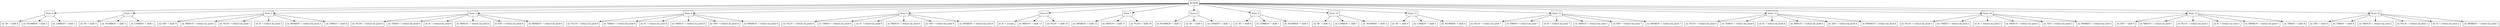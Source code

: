 digraph ACTION_TABLE {
  node [shape=box];
  root [label="ACTION"];
  "state0" [label="State 0"];
  root -> "state0";
  "state0_ID" [label="on 'ID' → shift 4"];
  "state0" -> "state0_ID";
  "state0_NUMBER" [label="on 'NUMBER' → shift 5"];
  "state0" -> "state0_NUMBER";
  "state0_LPAREN" [label="on 'LPAREN' → shift 1"];
  "state0" -> "state0_LPAREN";
  "state1" [label="State 1"];
  root -> "state1";
  "state1_ID" [label="on 'ID' → shift 4"];
  "state1" -> "state1_ID";
  "state1_NUMBER" [label="on 'NUMBER' → shift 5"];
  "state1" -> "state1_NUMBER";
  "state1_LPAREN" [label="on 'LPAREN' → shift 1"];
  "state1" -> "state1_LPAREN";
  "state2" [label="State 2"];
  root -> "state2";
  "state2_DIV" [label="on 'DIV' → shift 9"];
  "state2" -> "state2_DIV";
  "state2_MINUS" [label="on 'MINUS' → reduce by prod 3"];
  "state2" -> "state2_MINUS";
  "state2_PLUS" [label="on 'PLUS' → reduce by prod 3"];
  "state2" -> "state2_PLUS";
  "state2__" [label="on '$' → reduce by prod 3"];
  "state2" -> "state2__";
  "state2_RPAREN" [label="on 'RPAREN' → reduce by prod 3"];
  "state2" -> "state2_RPAREN";
  "state2_TIMES" [label="on 'TIMES' → shift 8"];
  "state2" -> "state2_TIMES";
  "state3" [label="State 3"];
  root -> "state3";
  "state3_PLUS" [label="on 'PLUS' → reduce by prod 6"];
  "state3" -> "state3_PLUS";
  "state3_TIMES" [label="on 'TIMES' → reduce by prod 6"];
  "state3" -> "state3_TIMES";
  "state3__" [label="on '$' → reduce by prod 6"];
  "state3" -> "state3__";
  "state3_MINUS" [label="on 'MINUS' → reduce by prod 6"];
  "state3" -> "state3_MINUS";
  "state3_DIV" [label="on 'DIV' → reduce by prod 6"];
  "state3" -> "state3_DIV";
  "state3_RPAREN" [label="on 'RPAREN' → reduce by prod 6"];
  "state3" -> "state3_RPAREN";
  "state4" [label="State 4"];
  root -> "state4";
  "state4_PLUS" [label="on 'PLUS' → reduce by prod 8"];
  "state4" -> "state4_PLUS";
  "state4_TIMES" [label="on 'TIMES' → reduce by prod 8"];
  "state4" -> "state4_TIMES";
  "state4__" [label="on '$' → reduce by prod 8"];
  "state4" -> "state4__";
  "state4_MINUS" [label="on 'MINUS' → reduce by prod 8"];
  "state4" -> "state4_MINUS";
  "state4_DIV" [label="on 'DIV' → reduce by prod 8"];
  "state4" -> "state4_DIV";
  "state4_RPAREN" [label="on 'RPAREN' → reduce by prod 8"];
  "state4" -> "state4_RPAREN";
  "state5" [label="State 5"];
  root -> "state5";
  "state5_PLUS" [label="on 'PLUS' → reduce by prod 9"];
  "state5" -> "state5_PLUS";
  "state5_TIMES" [label="on 'TIMES' → reduce by prod 9"];
  "state5" -> "state5_TIMES";
  "state5__" [label="on '$' → reduce by prod 9"];
  "state5" -> "state5__";
  "state5_MINUS" [label="on 'MINUS' → reduce by prod 9"];
  "state5" -> "state5_MINUS";
  "state5_DIV" [label="on 'DIV' → reduce by prod 9"];
  "state5" -> "state5_DIV";
  "state5_RPAREN" [label="on 'RPAREN' → reduce by prod 9"];
  "state5" -> "state5_RPAREN";
  "state6" [label="State 6"];
  root -> "state6";
  "state6__" [label="on '$' → accept"];
  "state6" -> "state6__";
  "state6_MINUS" [label="on 'MINUS' → shift 11"];
  "state6" -> "state6_MINUS";
  "state6_PLUS" [label="on 'PLUS' → shift 10"];
  "state6" -> "state6_PLUS";
  "state7" [label="State 7"];
  root -> "state7";
  "state7_RPAREN" [label="on 'RPAREN' → shift 12"];
  "state7" -> "state7_RPAREN";
  "state7_MINUS" [label="on 'MINUS' → shift 11"];
  "state7" -> "state7_MINUS";
  "state7_PLUS" [label="on 'PLUS' → shift 10"];
  "state7" -> "state7_PLUS";
  "state8" [label="State 8"];
  root -> "state8";
  "state8_NUMBER" [label="on 'NUMBER' → shift 5"];
  "state8" -> "state8_NUMBER";
  "state8_ID" [label="on 'ID' → shift 4"];
  "state8" -> "state8_ID";
  "state8_LPAREN" [label="on 'LPAREN' → shift 1"];
  "state8" -> "state8_LPAREN";
  "state9" [label="State 9"];
  root -> "state9";
  "state9_ID" [label="on 'ID' → shift 4"];
  "state9" -> "state9_ID";
  "state9_LPAREN" [label="on 'LPAREN' → shift 1"];
  "state9" -> "state9_LPAREN";
  "state9_NUMBER" [label="on 'NUMBER' → shift 5"];
  "state9" -> "state9_NUMBER";
  "state10" [label="State 10"];
  root -> "state10";
  "state10_ID" [label="on 'ID' → shift 4"];
  "state10" -> "state10_ID";
  "state10_LPAREN" [label="on 'LPAREN' → shift 1"];
  "state10" -> "state10_LPAREN";
  "state10_NUMBER" [label="on 'NUMBER' → shift 5"];
  "state10" -> "state10_NUMBER";
  "state11" [label="State 11"];
  root -> "state11";
  "state11_ID" [label="on 'ID' → shift 4"];
  "state11" -> "state11_ID";
  "state11_LPAREN" [label="on 'LPAREN' → shift 1"];
  "state11" -> "state11_LPAREN";
  "state11_NUMBER" [label="on 'NUMBER' → shift 5"];
  "state11" -> "state11_NUMBER";
  "state12" [label="State 12"];
  root -> "state12";
  "state12_PLUS" [label="on 'PLUS' → reduce by prod 7"];
  "state12" -> "state12_PLUS";
  "state12_TIMES" [label="on 'TIMES' → reduce by prod 7"];
  "state12" -> "state12_TIMES";
  "state12__" [label="on '$' → reduce by prod 7"];
  "state12" -> "state12__";
  "state12_MINUS" [label="on 'MINUS' → reduce by prod 7"];
  "state12" -> "state12_MINUS";
  "state12_DIV" [label="on 'DIV' → reduce by prod 7"];
  "state12" -> "state12_DIV";
  "state12_RPAREN" [label="on 'RPAREN' → reduce by prod 7"];
  "state12" -> "state12_RPAREN";
  "state13" [label="State 13"];
  root -> "state13";
  "state13_PLUS" [label="on 'PLUS' → reduce by prod 4"];
  "state13" -> "state13_PLUS";
  "state13_TIMES" [label="on 'TIMES' → reduce by prod 4"];
  "state13" -> "state13_TIMES";
  "state13__" [label="on '$' → reduce by prod 4"];
  "state13" -> "state13__";
  "state13_MINUS" [label="on 'MINUS' → reduce by prod 4"];
  "state13" -> "state13_MINUS";
  "state13_DIV" [label="on 'DIV' → reduce by prod 4"];
  "state13" -> "state13_DIV";
  "state13_RPAREN" [label="on 'RPAREN' → reduce by prod 4"];
  "state13" -> "state13_RPAREN";
  "state14" [label="State 14"];
  root -> "state14";
  "state14_PLUS" [label="on 'PLUS' → reduce by prod 5"];
  "state14" -> "state14_PLUS";
  "state14_TIMES" [label="on 'TIMES' → reduce by prod 5"];
  "state14" -> "state14_TIMES";
  "state14__" [label="on '$' → reduce by prod 5"];
  "state14" -> "state14__";
  "state14_MINUS" [label="on 'MINUS' → reduce by prod 5"];
  "state14" -> "state14_MINUS";
  "state14_DIV" [label="on 'DIV' → reduce by prod 5"];
  "state14" -> "state14_DIV";
  "state14_RPAREN" [label="on 'RPAREN' → reduce by prod 5"];
  "state14" -> "state14_RPAREN";
  "state15" [label="State 15"];
  root -> "state15";
  "state15_DIV" [label="on 'DIV' → shift 9"];
  "state15" -> "state15_DIV";
  "state15_MINUS" [label="on 'MINUS' → reduce by prod 1"];
  "state15" -> "state15_MINUS";
  "state15_PLUS" [label="on 'PLUS' → reduce by prod 1"];
  "state15" -> "state15_PLUS";
  "state15__" [label="on '$' → reduce by prod 1"];
  "state15" -> "state15__";
  "state15_RPAREN" [label="on 'RPAREN' → reduce by prod 1"];
  "state15" -> "state15_RPAREN";
  "state15_TIMES" [label="on 'TIMES' → shift 8"];
  "state15" -> "state15_TIMES";
  "state16" [label="State 16"];
  root -> "state16";
  "state16_DIV" [label="on 'DIV' → shift 9"];
  "state16" -> "state16_DIV";
  "state16_TIMES" [label="on 'TIMES' → shift 8"];
  "state16" -> "state16_TIMES";
  "state16_MINUS" [label="on 'MINUS' → reduce by prod 2"];
  "state16" -> "state16_MINUS";
  "state16_PLUS" [label="on 'PLUS' → reduce by prod 2"];
  "state16" -> "state16_PLUS";
  "state16__" [label="on '$' → reduce by prod 2"];
  "state16" -> "state16__";
  "state16_RPAREN" [label="on 'RPAREN' → reduce by prod 2"];
  "state16" -> "state16_RPAREN";
}
